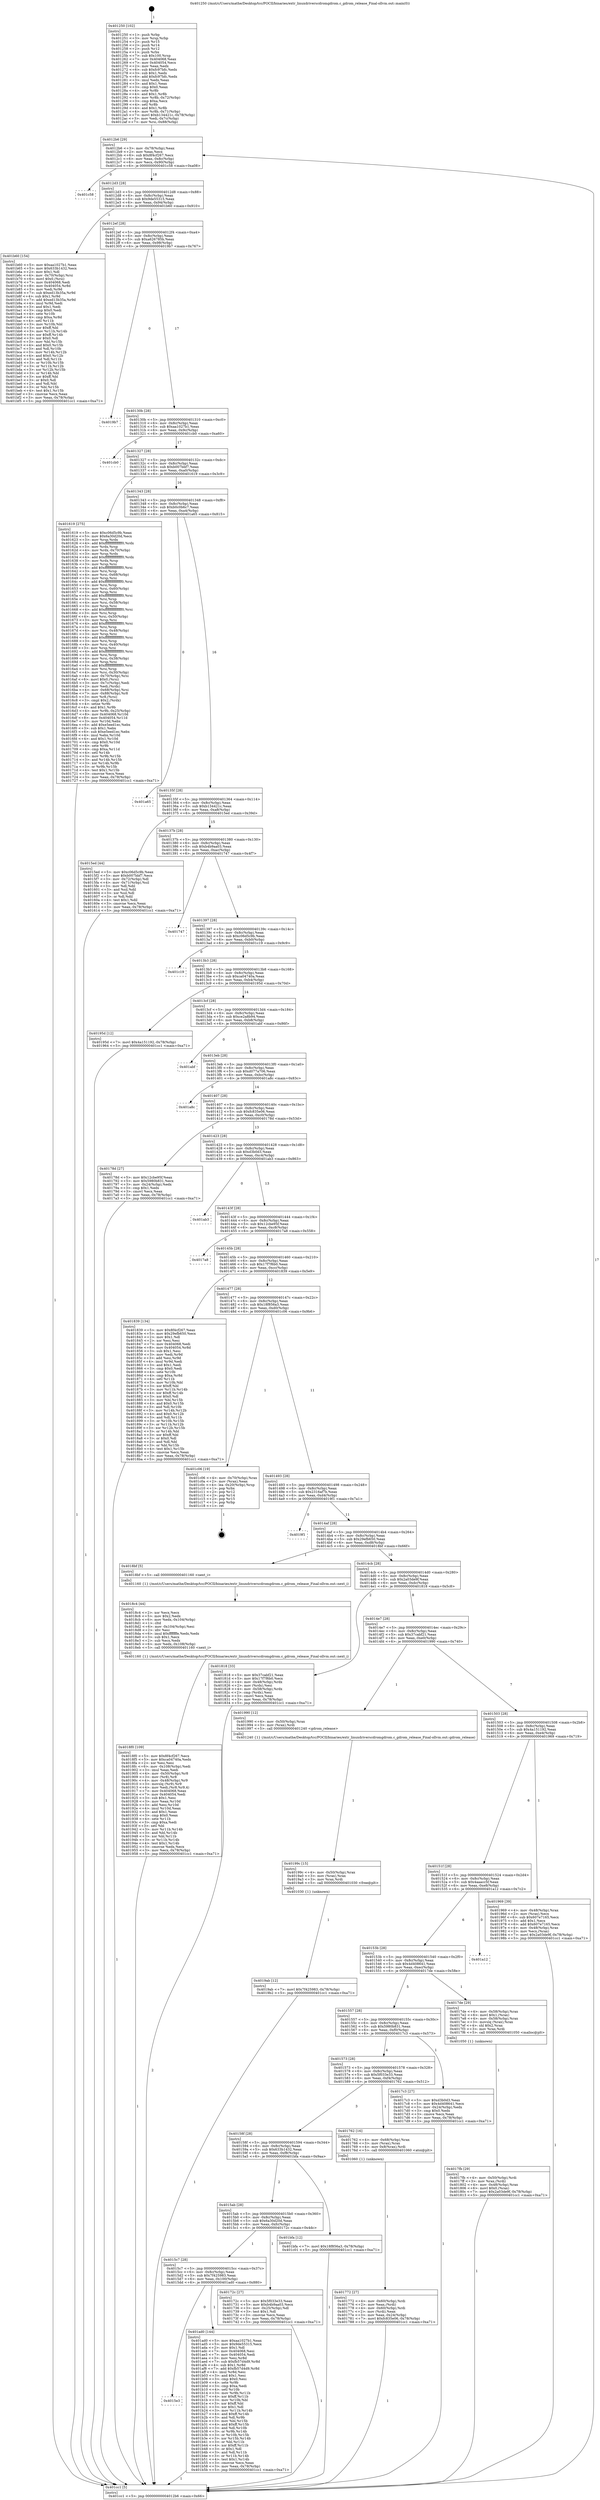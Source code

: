 digraph "0x401250" {
  label = "0x401250 (/mnt/c/Users/mathe/Desktop/tcc/POCII/binaries/extr_linuxdriverscdromgdrom.c_gdrom_release_Final-ollvm.out::main(0))"
  labelloc = "t"
  node[shape=record]

  Entry [label="",width=0.3,height=0.3,shape=circle,fillcolor=black,style=filled]
  "0x4012b6" [label="{
     0x4012b6 [29]\l
     | [instrs]\l
     &nbsp;&nbsp;0x4012b6 \<+3\>: mov -0x78(%rbp),%eax\l
     &nbsp;&nbsp;0x4012b9 \<+2\>: mov %eax,%ecx\l
     &nbsp;&nbsp;0x4012bb \<+6\>: sub $0x8f4cf267,%ecx\l
     &nbsp;&nbsp;0x4012c1 \<+6\>: mov %eax,-0x8c(%rbp)\l
     &nbsp;&nbsp;0x4012c7 \<+6\>: mov %ecx,-0x90(%rbp)\l
     &nbsp;&nbsp;0x4012cd \<+6\>: je 0000000000401c58 \<main+0xa08\>\l
  }"]
  "0x401c58" [label="{
     0x401c58\l
  }", style=dashed]
  "0x4012d3" [label="{
     0x4012d3 [28]\l
     | [instrs]\l
     &nbsp;&nbsp;0x4012d3 \<+5\>: jmp 00000000004012d8 \<main+0x88\>\l
     &nbsp;&nbsp;0x4012d8 \<+6\>: mov -0x8c(%rbp),%eax\l
     &nbsp;&nbsp;0x4012de \<+5\>: sub $0x9de55315,%eax\l
     &nbsp;&nbsp;0x4012e3 \<+6\>: mov %eax,-0x94(%rbp)\l
     &nbsp;&nbsp;0x4012e9 \<+6\>: je 0000000000401b60 \<main+0x910\>\l
  }"]
  Exit [label="",width=0.3,height=0.3,shape=circle,fillcolor=black,style=filled,peripheries=2]
  "0x401b60" [label="{
     0x401b60 [154]\l
     | [instrs]\l
     &nbsp;&nbsp;0x401b60 \<+5\>: mov $0xaa1027b1,%eax\l
     &nbsp;&nbsp;0x401b65 \<+5\>: mov $0x633b1432,%ecx\l
     &nbsp;&nbsp;0x401b6a \<+2\>: mov $0x1,%dl\l
     &nbsp;&nbsp;0x401b6c \<+4\>: mov -0x70(%rbp),%rsi\l
     &nbsp;&nbsp;0x401b70 \<+6\>: movl $0x0,(%rsi)\l
     &nbsp;&nbsp;0x401b76 \<+7\>: mov 0x404068,%edi\l
     &nbsp;&nbsp;0x401b7d \<+8\>: mov 0x404054,%r8d\l
     &nbsp;&nbsp;0x401b85 \<+3\>: mov %edi,%r9d\l
     &nbsp;&nbsp;0x401b88 \<+7\>: sub $0xed13b35a,%r9d\l
     &nbsp;&nbsp;0x401b8f \<+4\>: sub $0x1,%r9d\l
     &nbsp;&nbsp;0x401b93 \<+7\>: add $0xed13b35a,%r9d\l
     &nbsp;&nbsp;0x401b9a \<+4\>: imul %r9d,%edi\l
     &nbsp;&nbsp;0x401b9e \<+3\>: and $0x1,%edi\l
     &nbsp;&nbsp;0x401ba1 \<+3\>: cmp $0x0,%edi\l
     &nbsp;&nbsp;0x401ba4 \<+4\>: sete %r10b\l
     &nbsp;&nbsp;0x401ba8 \<+4\>: cmp $0xa,%r8d\l
     &nbsp;&nbsp;0x401bac \<+4\>: setl %r11b\l
     &nbsp;&nbsp;0x401bb0 \<+3\>: mov %r10b,%bl\l
     &nbsp;&nbsp;0x401bb3 \<+3\>: xor $0xff,%bl\l
     &nbsp;&nbsp;0x401bb6 \<+3\>: mov %r11b,%r14b\l
     &nbsp;&nbsp;0x401bb9 \<+4\>: xor $0xff,%r14b\l
     &nbsp;&nbsp;0x401bbd \<+3\>: xor $0x0,%dl\l
     &nbsp;&nbsp;0x401bc0 \<+3\>: mov %bl,%r15b\l
     &nbsp;&nbsp;0x401bc3 \<+4\>: and $0x0,%r15b\l
     &nbsp;&nbsp;0x401bc7 \<+3\>: and %dl,%r10b\l
     &nbsp;&nbsp;0x401bca \<+3\>: mov %r14b,%r12b\l
     &nbsp;&nbsp;0x401bcd \<+4\>: and $0x0,%r12b\l
     &nbsp;&nbsp;0x401bd1 \<+3\>: and %dl,%r11b\l
     &nbsp;&nbsp;0x401bd4 \<+3\>: or %r10b,%r15b\l
     &nbsp;&nbsp;0x401bd7 \<+3\>: or %r11b,%r12b\l
     &nbsp;&nbsp;0x401bda \<+3\>: xor %r12b,%r15b\l
     &nbsp;&nbsp;0x401bdd \<+3\>: or %r14b,%bl\l
     &nbsp;&nbsp;0x401be0 \<+3\>: xor $0xff,%bl\l
     &nbsp;&nbsp;0x401be3 \<+3\>: or $0x0,%dl\l
     &nbsp;&nbsp;0x401be6 \<+2\>: and %dl,%bl\l
     &nbsp;&nbsp;0x401be8 \<+3\>: or %bl,%r15b\l
     &nbsp;&nbsp;0x401beb \<+4\>: test $0x1,%r15b\l
     &nbsp;&nbsp;0x401bef \<+3\>: cmovne %ecx,%eax\l
     &nbsp;&nbsp;0x401bf2 \<+3\>: mov %eax,-0x78(%rbp)\l
     &nbsp;&nbsp;0x401bf5 \<+5\>: jmp 0000000000401cc1 \<main+0xa71\>\l
  }"]
  "0x4012ef" [label="{
     0x4012ef [28]\l
     | [instrs]\l
     &nbsp;&nbsp;0x4012ef \<+5\>: jmp 00000000004012f4 \<main+0xa4\>\l
     &nbsp;&nbsp;0x4012f4 \<+6\>: mov -0x8c(%rbp),%eax\l
     &nbsp;&nbsp;0x4012fa \<+5\>: sub $0xa626785b,%eax\l
     &nbsp;&nbsp;0x4012ff \<+6\>: mov %eax,-0x98(%rbp)\l
     &nbsp;&nbsp;0x401305 \<+6\>: je 00000000004019b7 \<main+0x767\>\l
  }"]
  "0x4015e3" [label="{
     0x4015e3\l
  }", style=dashed]
  "0x4019b7" [label="{
     0x4019b7\l
  }", style=dashed]
  "0x40130b" [label="{
     0x40130b [28]\l
     | [instrs]\l
     &nbsp;&nbsp;0x40130b \<+5\>: jmp 0000000000401310 \<main+0xc0\>\l
     &nbsp;&nbsp;0x401310 \<+6\>: mov -0x8c(%rbp),%eax\l
     &nbsp;&nbsp;0x401316 \<+5\>: sub $0xaa1027b1,%eax\l
     &nbsp;&nbsp;0x40131b \<+6\>: mov %eax,-0x9c(%rbp)\l
     &nbsp;&nbsp;0x401321 \<+6\>: je 0000000000401cb0 \<main+0xa60\>\l
  }"]
  "0x401ad0" [label="{
     0x401ad0 [144]\l
     | [instrs]\l
     &nbsp;&nbsp;0x401ad0 \<+5\>: mov $0xaa1027b1,%eax\l
     &nbsp;&nbsp;0x401ad5 \<+5\>: mov $0x9de55315,%ecx\l
     &nbsp;&nbsp;0x401ada \<+2\>: mov $0x1,%dl\l
     &nbsp;&nbsp;0x401adc \<+7\>: mov 0x404068,%esi\l
     &nbsp;&nbsp;0x401ae3 \<+7\>: mov 0x404054,%edi\l
     &nbsp;&nbsp;0x401aea \<+3\>: mov %esi,%r8d\l
     &nbsp;&nbsp;0x401aed \<+7\>: sub $0xfb57d4d9,%r8d\l
     &nbsp;&nbsp;0x401af4 \<+4\>: sub $0x1,%r8d\l
     &nbsp;&nbsp;0x401af8 \<+7\>: add $0xfb57d4d9,%r8d\l
     &nbsp;&nbsp;0x401aff \<+4\>: imul %r8d,%esi\l
     &nbsp;&nbsp;0x401b03 \<+3\>: and $0x1,%esi\l
     &nbsp;&nbsp;0x401b06 \<+3\>: cmp $0x0,%esi\l
     &nbsp;&nbsp;0x401b09 \<+4\>: sete %r9b\l
     &nbsp;&nbsp;0x401b0d \<+3\>: cmp $0xa,%edi\l
     &nbsp;&nbsp;0x401b10 \<+4\>: setl %r10b\l
     &nbsp;&nbsp;0x401b14 \<+3\>: mov %r9b,%r11b\l
     &nbsp;&nbsp;0x401b17 \<+4\>: xor $0xff,%r11b\l
     &nbsp;&nbsp;0x401b1b \<+3\>: mov %r10b,%bl\l
     &nbsp;&nbsp;0x401b1e \<+3\>: xor $0xff,%bl\l
     &nbsp;&nbsp;0x401b21 \<+3\>: xor $0x1,%dl\l
     &nbsp;&nbsp;0x401b24 \<+3\>: mov %r11b,%r14b\l
     &nbsp;&nbsp;0x401b27 \<+4\>: and $0xff,%r14b\l
     &nbsp;&nbsp;0x401b2b \<+3\>: and %dl,%r9b\l
     &nbsp;&nbsp;0x401b2e \<+3\>: mov %bl,%r15b\l
     &nbsp;&nbsp;0x401b31 \<+4\>: and $0xff,%r15b\l
     &nbsp;&nbsp;0x401b35 \<+3\>: and %dl,%r10b\l
     &nbsp;&nbsp;0x401b38 \<+3\>: or %r9b,%r14b\l
     &nbsp;&nbsp;0x401b3b \<+3\>: or %r10b,%r15b\l
     &nbsp;&nbsp;0x401b3e \<+3\>: xor %r15b,%r14b\l
     &nbsp;&nbsp;0x401b41 \<+3\>: or %bl,%r11b\l
     &nbsp;&nbsp;0x401b44 \<+4\>: xor $0xff,%r11b\l
     &nbsp;&nbsp;0x401b48 \<+3\>: or $0x1,%dl\l
     &nbsp;&nbsp;0x401b4b \<+3\>: and %dl,%r11b\l
     &nbsp;&nbsp;0x401b4e \<+3\>: or %r11b,%r14b\l
     &nbsp;&nbsp;0x401b51 \<+4\>: test $0x1,%r14b\l
     &nbsp;&nbsp;0x401b55 \<+3\>: cmovne %ecx,%eax\l
     &nbsp;&nbsp;0x401b58 \<+3\>: mov %eax,-0x78(%rbp)\l
     &nbsp;&nbsp;0x401b5b \<+5\>: jmp 0000000000401cc1 \<main+0xa71\>\l
  }"]
  "0x401cb0" [label="{
     0x401cb0\l
  }", style=dashed]
  "0x401327" [label="{
     0x401327 [28]\l
     | [instrs]\l
     &nbsp;&nbsp;0x401327 \<+5\>: jmp 000000000040132c \<main+0xdc\>\l
     &nbsp;&nbsp;0x40132c \<+6\>: mov -0x8c(%rbp),%eax\l
     &nbsp;&nbsp;0x401332 \<+5\>: sub $0xb007bbf7,%eax\l
     &nbsp;&nbsp;0x401337 \<+6\>: mov %eax,-0xa0(%rbp)\l
     &nbsp;&nbsp;0x40133d \<+6\>: je 0000000000401619 \<main+0x3c9\>\l
  }"]
  "0x4019ab" [label="{
     0x4019ab [12]\l
     | [instrs]\l
     &nbsp;&nbsp;0x4019ab \<+7\>: movl $0x7f425983,-0x78(%rbp)\l
     &nbsp;&nbsp;0x4019b2 \<+5\>: jmp 0000000000401cc1 \<main+0xa71\>\l
  }"]
  "0x401619" [label="{
     0x401619 [275]\l
     | [instrs]\l
     &nbsp;&nbsp;0x401619 \<+5\>: mov $0xc06d5c9b,%eax\l
     &nbsp;&nbsp;0x40161e \<+5\>: mov $0x6a30d20d,%ecx\l
     &nbsp;&nbsp;0x401623 \<+3\>: mov %rsp,%rdx\l
     &nbsp;&nbsp;0x401626 \<+4\>: add $0xfffffffffffffff0,%rdx\l
     &nbsp;&nbsp;0x40162a \<+3\>: mov %rdx,%rsp\l
     &nbsp;&nbsp;0x40162d \<+4\>: mov %rdx,-0x70(%rbp)\l
     &nbsp;&nbsp;0x401631 \<+3\>: mov %rsp,%rdx\l
     &nbsp;&nbsp;0x401634 \<+4\>: add $0xfffffffffffffff0,%rdx\l
     &nbsp;&nbsp;0x401638 \<+3\>: mov %rdx,%rsp\l
     &nbsp;&nbsp;0x40163b \<+3\>: mov %rsp,%rsi\l
     &nbsp;&nbsp;0x40163e \<+4\>: add $0xfffffffffffffff0,%rsi\l
     &nbsp;&nbsp;0x401642 \<+3\>: mov %rsi,%rsp\l
     &nbsp;&nbsp;0x401645 \<+4\>: mov %rsi,-0x68(%rbp)\l
     &nbsp;&nbsp;0x401649 \<+3\>: mov %rsp,%rsi\l
     &nbsp;&nbsp;0x40164c \<+4\>: add $0xfffffffffffffff0,%rsi\l
     &nbsp;&nbsp;0x401650 \<+3\>: mov %rsi,%rsp\l
     &nbsp;&nbsp;0x401653 \<+4\>: mov %rsi,-0x60(%rbp)\l
     &nbsp;&nbsp;0x401657 \<+3\>: mov %rsp,%rsi\l
     &nbsp;&nbsp;0x40165a \<+4\>: add $0xfffffffffffffff0,%rsi\l
     &nbsp;&nbsp;0x40165e \<+3\>: mov %rsi,%rsp\l
     &nbsp;&nbsp;0x401661 \<+4\>: mov %rsi,-0x58(%rbp)\l
     &nbsp;&nbsp;0x401665 \<+3\>: mov %rsp,%rsi\l
     &nbsp;&nbsp;0x401668 \<+4\>: add $0xfffffffffffffff0,%rsi\l
     &nbsp;&nbsp;0x40166c \<+3\>: mov %rsi,%rsp\l
     &nbsp;&nbsp;0x40166f \<+4\>: mov %rsi,-0x50(%rbp)\l
     &nbsp;&nbsp;0x401673 \<+3\>: mov %rsp,%rsi\l
     &nbsp;&nbsp;0x401676 \<+4\>: add $0xfffffffffffffff0,%rsi\l
     &nbsp;&nbsp;0x40167a \<+3\>: mov %rsi,%rsp\l
     &nbsp;&nbsp;0x40167d \<+4\>: mov %rsi,-0x48(%rbp)\l
     &nbsp;&nbsp;0x401681 \<+3\>: mov %rsp,%rsi\l
     &nbsp;&nbsp;0x401684 \<+4\>: add $0xfffffffffffffff0,%rsi\l
     &nbsp;&nbsp;0x401688 \<+3\>: mov %rsi,%rsp\l
     &nbsp;&nbsp;0x40168b \<+4\>: mov %rsi,-0x40(%rbp)\l
     &nbsp;&nbsp;0x40168f \<+3\>: mov %rsp,%rsi\l
     &nbsp;&nbsp;0x401692 \<+4\>: add $0xfffffffffffffff0,%rsi\l
     &nbsp;&nbsp;0x401696 \<+3\>: mov %rsi,%rsp\l
     &nbsp;&nbsp;0x401699 \<+4\>: mov %rsi,-0x38(%rbp)\l
     &nbsp;&nbsp;0x40169d \<+3\>: mov %rsp,%rsi\l
     &nbsp;&nbsp;0x4016a0 \<+4\>: add $0xfffffffffffffff0,%rsi\l
     &nbsp;&nbsp;0x4016a4 \<+3\>: mov %rsi,%rsp\l
     &nbsp;&nbsp;0x4016a7 \<+4\>: mov %rsi,-0x30(%rbp)\l
     &nbsp;&nbsp;0x4016ab \<+4\>: mov -0x70(%rbp),%rsi\l
     &nbsp;&nbsp;0x4016af \<+6\>: movl $0x0,(%rsi)\l
     &nbsp;&nbsp;0x4016b5 \<+3\>: mov -0x7c(%rbp),%edi\l
     &nbsp;&nbsp;0x4016b8 \<+2\>: mov %edi,(%rdx)\l
     &nbsp;&nbsp;0x4016ba \<+4\>: mov -0x68(%rbp),%rsi\l
     &nbsp;&nbsp;0x4016be \<+7\>: mov -0x88(%rbp),%r8\l
     &nbsp;&nbsp;0x4016c5 \<+3\>: mov %r8,(%rsi)\l
     &nbsp;&nbsp;0x4016c8 \<+3\>: cmpl $0x2,(%rdx)\l
     &nbsp;&nbsp;0x4016cb \<+4\>: setne %r9b\l
     &nbsp;&nbsp;0x4016cf \<+4\>: and $0x1,%r9b\l
     &nbsp;&nbsp;0x4016d3 \<+4\>: mov %r9b,-0x25(%rbp)\l
     &nbsp;&nbsp;0x4016d7 \<+8\>: mov 0x404068,%r10d\l
     &nbsp;&nbsp;0x4016df \<+8\>: mov 0x404054,%r11d\l
     &nbsp;&nbsp;0x4016e7 \<+3\>: mov %r10d,%ebx\l
     &nbsp;&nbsp;0x4016ea \<+6\>: add $0xe5eed1ec,%ebx\l
     &nbsp;&nbsp;0x4016f0 \<+3\>: sub $0x1,%ebx\l
     &nbsp;&nbsp;0x4016f3 \<+6\>: sub $0xe5eed1ec,%ebx\l
     &nbsp;&nbsp;0x4016f9 \<+4\>: imul %ebx,%r10d\l
     &nbsp;&nbsp;0x4016fd \<+4\>: and $0x1,%r10d\l
     &nbsp;&nbsp;0x401701 \<+4\>: cmp $0x0,%r10d\l
     &nbsp;&nbsp;0x401705 \<+4\>: sete %r9b\l
     &nbsp;&nbsp;0x401709 \<+4\>: cmp $0xa,%r11d\l
     &nbsp;&nbsp;0x40170d \<+4\>: setl %r14b\l
     &nbsp;&nbsp;0x401711 \<+3\>: mov %r9b,%r15b\l
     &nbsp;&nbsp;0x401714 \<+3\>: and %r14b,%r15b\l
     &nbsp;&nbsp;0x401717 \<+3\>: xor %r14b,%r9b\l
     &nbsp;&nbsp;0x40171a \<+3\>: or %r9b,%r15b\l
     &nbsp;&nbsp;0x40171d \<+4\>: test $0x1,%r15b\l
     &nbsp;&nbsp;0x401721 \<+3\>: cmovne %ecx,%eax\l
     &nbsp;&nbsp;0x401724 \<+3\>: mov %eax,-0x78(%rbp)\l
     &nbsp;&nbsp;0x401727 \<+5\>: jmp 0000000000401cc1 \<main+0xa71\>\l
  }"]
  "0x401343" [label="{
     0x401343 [28]\l
     | [instrs]\l
     &nbsp;&nbsp;0x401343 \<+5\>: jmp 0000000000401348 \<main+0xf8\>\l
     &nbsp;&nbsp;0x401348 \<+6\>: mov -0x8c(%rbp),%eax\l
     &nbsp;&nbsp;0x40134e \<+5\>: sub $0xb0c0b6c7,%eax\l
     &nbsp;&nbsp;0x401353 \<+6\>: mov %eax,-0xa4(%rbp)\l
     &nbsp;&nbsp;0x401359 \<+6\>: je 0000000000401a65 \<main+0x815\>\l
  }"]
  "0x40199c" [label="{
     0x40199c [15]\l
     | [instrs]\l
     &nbsp;&nbsp;0x40199c \<+4\>: mov -0x50(%rbp),%rax\l
     &nbsp;&nbsp;0x4019a0 \<+3\>: mov (%rax),%rax\l
     &nbsp;&nbsp;0x4019a3 \<+3\>: mov %rax,%rdi\l
     &nbsp;&nbsp;0x4019a6 \<+5\>: call 0000000000401030 \<free@plt\>\l
     | [calls]\l
     &nbsp;&nbsp;0x401030 \{1\} (unknown)\l
  }"]
  "0x401a65" [label="{
     0x401a65\l
  }", style=dashed]
  "0x40135f" [label="{
     0x40135f [28]\l
     | [instrs]\l
     &nbsp;&nbsp;0x40135f \<+5\>: jmp 0000000000401364 \<main+0x114\>\l
     &nbsp;&nbsp;0x401364 \<+6\>: mov -0x8c(%rbp),%eax\l
     &nbsp;&nbsp;0x40136a \<+5\>: sub $0xb134421c,%eax\l
     &nbsp;&nbsp;0x40136f \<+6\>: mov %eax,-0xa8(%rbp)\l
     &nbsp;&nbsp;0x401375 \<+6\>: je 00000000004015ed \<main+0x39d\>\l
  }"]
  "0x4018f0" [label="{
     0x4018f0 [109]\l
     | [instrs]\l
     &nbsp;&nbsp;0x4018f0 \<+5\>: mov $0x8f4cf267,%ecx\l
     &nbsp;&nbsp;0x4018f5 \<+5\>: mov $0xca04740a,%edx\l
     &nbsp;&nbsp;0x4018fa \<+2\>: xor %esi,%esi\l
     &nbsp;&nbsp;0x4018fc \<+6\>: mov -0x108(%rbp),%edi\l
     &nbsp;&nbsp;0x401902 \<+3\>: imul %eax,%edi\l
     &nbsp;&nbsp;0x401905 \<+4\>: mov -0x50(%rbp),%r8\l
     &nbsp;&nbsp;0x401909 \<+3\>: mov (%r8),%r8\l
     &nbsp;&nbsp;0x40190c \<+4\>: mov -0x48(%rbp),%r9\l
     &nbsp;&nbsp;0x401910 \<+3\>: movslq (%r9),%r9\l
     &nbsp;&nbsp;0x401913 \<+4\>: mov %edi,(%r8,%r9,4)\l
     &nbsp;&nbsp;0x401917 \<+7\>: mov 0x404068,%eax\l
     &nbsp;&nbsp;0x40191e \<+7\>: mov 0x404054,%edi\l
     &nbsp;&nbsp;0x401925 \<+3\>: sub $0x1,%esi\l
     &nbsp;&nbsp;0x401928 \<+3\>: mov %eax,%r10d\l
     &nbsp;&nbsp;0x40192b \<+3\>: add %esi,%r10d\l
     &nbsp;&nbsp;0x40192e \<+4\>: imul %r10d,%eax\l
     &nbsp;&nbsp;0x401932 \<+3\>: and $0x1,%eax\l
     &nbsp;&nbsp;0x401935 \<+3\>: cmp $0x0,%eax\l
     &nbsp;&nbsp;0x401938 \<+4\>: sete %r11b\l
     &nbsp;&nbsp;0x40193c \<+3\>: cmp $0xa,%edi\l
     &nbsp;&nbsp;0x40193f \<+3\>: setl %bl\l
     &nbsp;&nbsp;0x401942 \<+3\>: mov %r11b,%r14b\l
     &nbsp;&nbsp;0x401945 \<+3\>: and %bl,%r14b\l
     &nbsp;&nbsp;0x401948 \<+3\>: xor %bl,%r11b\l
     &nbsp;&nbsp;0x40194b \<+3\>: or %r11b,%r14b\l
     &nbsp;&nbsp;0x40194e \<+4\>: test $0x1,%r14b\l
     &nbsp;&nbsp;0x401952 \<+3\>: cmovne %edx,%ecx\l
     &nbsp;&nbsp;0x401955 \<+3\>: mov %ecx,-0x78(%rbp)\l
     &nbsp;&nbsp;0x401958 \<+5\>: jmp 0000000000401cc1 \<main+0xa71\>\l
  }"]
  "0x4015ed" [label="{
     0x4015ed [44]\l
     | [instrs]\l
     &nbsp;&nbsp;0x4015ed \<+5\>: mov $0xc06d5c9b,%eax\l
     &nbsp;&nbsp;0x4015f2 \<+5\>: mov $0xb007bbf7,%ecx\l
     &nbsp;&nbsp;0x4015f7 \<+3\>: mov -0x72(%rbp),%dl\l
     &nbsp;&nbsp;0x4015fa \<+4\>: mov -0x71(%rbp),%sil\l
     &nbsp;&nbsp;0x4015fe \<+3\>: mov %dl,%dil\l
     &nbsp;&nbsp;0x401601 \<+3\>: and %sil,%dil\l
     &nbsp;&nbsp;0x401604 \<+3\>: xor %sil,%dl\l
     &nbsp;&nbsp;0x401607 \<+3\>: or %dl,%dil\l
     &nbsp;&nbsp;0x40160a \<+4\>: test $0x1,%dil\l
     &nbsp;&nbsp;0x40160e \<+3\>: cmovne %ecx,%eax\l
     &nbsp;&nbsp;0x401611 \<+3\>: mov %eax,-0x78(%rbp)\l
     &nbsp;&nbsp;0x401614 \<+5\>: jmp 0000000000401cc1 \<main+0xa71\>\l
  }"]
  "0x40137b" [label="{
     0x40137b [28]\l
     | [instrs]\l
     &nbsp;&nbsp;0x40137b \<+5\>: jmp 0000000000401380 \<main+0x130\>\l
     &nbsp;&nbsp;0x401380 \<+6\>: mov -0x8c(%rbp),%eax\l
     &nbsp;&nbsp;0x401386 \<+5\>: sub $0xb4b9aa03,%eax\l
     &nbsp;&nbsp;0x40138b \<+6\>: mov %eax,-0xac(%rbp)\l
     &nbsp;&nbsp;0x401391 \<+6\>: je 0000000000401747 \<main+0x4f7\>\l
  }"]
  "0x401cc1" [label="{
     0x401cc1 [5]\l
     | [instrs]\l
     &nbsp;&nbsp;0x401cc1 \<+5\>: jmp 00000000004012b6 \<main+0x66\>\l
  }"]
  "0x401250" [label="{
     0x401250 [102]\l
     | [instrs]\l
     &nbsp;&nbsp;0x401250 \<+1\>: push %rbp\l
     &nbsp;&nbsp;0x401251 \<+3\>: mov %rsp,%rbp\l
     &nbsp;&nbsp;0x401254 \<+2\>: push %r15\l
     &nbsp;&nbsp;0x401256 \<+2\>: push %r14\l
     &nbsp;&nbsp;0x401258 \<+2\>: push %r12\l
     &nbsp;&nbsp;0x40125a \<+1\>: push %rbx\l
     &nbsp;&nbsp;0x40125b \<+7\>: sub $0x100,%rsp\l
     &nbsp;&nbsp;0x401262 \<+7\>: mov 0x404068,%eax\l
     &nbsp;&nbsp;0x401269 \<+7\>: mov 0x404054,%ecx\l
     &nbsp;&nbsp;0x401270 \<+2\>: mov %eax,%edx\l
     &nbsp;&nbsp;0x401272 \<+6\>: sub $0xfc97bfc,%edx\l
     &nbsp;&nbsp;0x401278 \<+3\>: sub $0x1,%edx\l
     &nbsp;&nbsp;0x40127b \<+6\>: add $0xfc97bfc,%edx\l
     &nbsp;&nbsp;0x401281 \<+3\>: imul %edx,%eax\l
     &nbsp;&nbsp;0x401284 \<+3\>: and $0x1,%eax\l
     &nbsp;&nbsp;0x401287 \<+3\>: cmp $0x0,%eax\l
     &nbsp;&nbsp;0x40128a \<+4\>: sete %r8b\l
     &nbsp;&nbsp;0x40128e \<+4\>: and $0x1,%r8b\l
     &nbsp;&nbsp;0x401292 \<+4\>: mov %r8b,-0x72(%rbp)\l
     &nbsp;&nbsp;0x401296 \<+3\>: cmp $0xa,%ecx\l
     &nbsp;&nbsp;0x401299 \<+4\>: setl %r8b\l
     &nbsp;&nbsp;0x40129d \<+4\>: and $0x1,%r8b\l
     &nbsp;&nbsp;0x4012a1 \<+4\>: mov %r8b,-0x71(%rbp)\l
     &nbsp;&nbsp;0x4012a5 \<+7\>: movl $0xb134421c,-0x78(%rbp)\l
     &nbsp;&nbsp;0x4012ac \<+3\>: mov %edi,-0x7c(%rbp)\l
     &nbsp;&nbsp;0x4012af \<+7\>: mov %rsi,-0x88(%rbp)\l
  }"]
  "0x4018c4" [label="{
     0x4018c4 [44]\l
     | [instrs]\l
     &nbsp;&nbsp;0x4018c4 \<+2\>: xor %ecx,%ecx\l
     &nbsp;&nbsp;0x4018c6 \<+5\>: mov $0x2,%edx\l
     &nbsp;&nbsp;0x4018cb \<+6\>: mov %edx,-0x104(%rbp)\l
     &nbsp;&nbsp;0x4018d1 \<+1\>: cltd\l
     &nbsp;&nbsp;0x4018d2 \<+6\>: mov -0x104(%rbp),%esi\l
     &nbsp;&nbsp;0x4018d8 \<+2\>: idiv %esi\l
     &nbsp;&nbsp;0x4018da \<+6\>: imul $0xfffffffe,%edx,%edx\l
     &nbsp;&nbsp;0x4018e0 \<+3\>: sub $0x1,%ecx\l
     &nbsp;&nbsp;0x4018e3 \<+2\>: sub %ecx,%edx\l
     &nbsp;&nbsp;0x4018e5 \<+6\>: mov %edx,-0x108(%rbp)\l
     &nbsp;&nbsp;0x4018eb \<+5\>: call 0000000000401160 \<next_i\>\l
     | [calls]\l
     &nbsp;&nbsp;0x401160 \{1\} (/mnt/c/Users/mathe/Desktop/tcc/POCII/binaries/extr_linuxdriverscdromgdrom.c_gdrom_release_Final-ollvm.out::next_i)\l
  }"]
  "0x4017fb" [label="{
     0x4017fb [29]\l
     | [instrs]\l
     &nbsp;&nbsp;0x4017fb \<+4\>: mov -0x50(%rbp),%rdi\l
     &nbsp;&nbsp;0x4017ff \<+3\>: mov %rax,(%rdi)\l
     &nbsp;&nbsp;0x401802 \<+4\>: mov -0x48(%rbp),%rax\l
     &nbsp;&nbsp;0x401806 \<+6\>: movl $0x0,(%rax)\l
     &nbsp;&nbsp;0x40180c \<+7\>: movl $0x2a03de9f,-0x78(%rbp)\l
     &nbsp;&nbsp;0x401813 \<+5\>: jmp 0000000000401cc1 \<main+0xa71\>\l
  }"]
  "0x401747" [label="{
     0x401747\l
  }", style=dashed]
  "0x401397" [label="{
     0x401397 [28]\l
     | [instrs]\l
     &nbsp;&nbsp;0x401397 \<+5\>: jmp 000000000040139c \<main+0x14c\>\l
     &nbsp;&nbsp;0x40139c \<+6\>: mov -0x8c(%rbp),%eax\l
     &nbsp;&nbsp;0x4013a2 \<+5\>: sub $0xc06d5c9b,%eax\l
     &nbsp;&nbsp;0x4013a7 \<+6\>: mov %eax,-0xb0(%rbp)\l
     &nbsp;&nbsp;0x4013ad \<+6\>: je 0000000000401c19 \<main+0x9c9\>\l
  }"]
  "0x401772" [label="{
     0x401772 [27]\l
     | [instrs]\l
     &nbsp;&nbsp;0x401772 \<+4\>: mov -0x60(%rbp),%rdi\l
     &nbsp;&nbsp;0x401776 \<+2\>: mov %eax,(%rdi)\l
     &nbsp;&nbsp;0x401778 \<+4\>: mov -0x60(%rbp),%rdi\l
     &nbsp;&nbsp;0x40177c \<+2\>: mov (%rdi),%eax\l
     &nbsp;&nbsp;0x40177e \<+3\>: mov %eax,-0x24(%rbp)\l
     &nbsp;&nbsp;0x401781 \<+7\>: movl $0xfc835e06,-0x78(%rbp)\l
     &nbsp;&nbsp;0x401788 \<+5\>: jmp 0000000000401cc1 \<main+0xa71\>\l
  }"]
  "0x401c19" [label="{
     0x401c19\l
  }", style=dashed]
  "0x4013b3" [label="{
     0x4013b3 [28]\l
     | [instrs]\l
     &nbsp;&nbsp;0x4013b3 \<+5\>: jmp 00000000004013b8 \<main+0x168\>\l
     &nbsp;&nbsp;0x4013b8 \<+6\>: mov -0x8c(%rbp),%eax\l
     &nbsp;&nbsp;0x4013be \<+5\>: sub $0xca04740a,%eax\l
     &nbsp;&nbsp;0x4013c3 \<+6\>: mov %eax,-0xb4(%rbp)\l
     &nbsp;&nbsp;0x4013c9 \<+6\>: je 000000000040195d \<main+0x70d\>\l
  }"]
  "0x4015c7" [label="{
     0x4015c7 [28]\l
     | [instrs]\l
     &nbsp;&nbsp;0x4015c7 \<+5\>: jmp 00000000004015cc \<main+0x37c\>\l
     &nbsp;&nbsp;0x4015cc \<+6\>: mov -0x8c(%rbp),%eax\l
     &nbsp;&nbsp;0x4015d2 \<+5\>: sub $0x7f425983,%eax\l
     &nbsp;&nbsp;0x4015d7 \<+6\>: mov %eax,-0x100(%rbp)\l
     &nbsp;&nbsp;0x4015dd \<+6\>: je 0000000000401ad0 \<main+0x880\>\l
  }"]
  "0x40195d" [label="{
     0x40195d [12]\l
     | [instrs]\l
     &nbsp;&nbsp;0x40195d \<+7\>: movl $0x4a151192,-0x78(%rbp)\l
     &nbsp;&nbsp;0x401964 \<+5\>: jmp 0000000000401cc1 \<main+0xa71\>\l
  }"]
  "0x4013cf" [label="{
     0x4013cf [28]\l
     | [instrs]\l
     &nbsp;&nbsp;0x4013cf \<+5\>: jmp 00000000004013d4 \<main+0x184\>\l
     &nbsp;&nbsp;0x4013d4 \<+6\>: mov -0x8c(%rbp),%eax\l
     &nbsp;&nbsp;0x4013da \<+5\>: sub $0xce2a8b94,%eax\l
     &nbsp;&nbsp;0x4013df \<+6\>: mov %eax,-0xb8(%rbp)\l
     &nbsp;&nbsp;0x4013e5 \<+6\>: je 0000000000401abf \<main+0x86f\>\l
  }"]
  "0x40172c" [label="{
     0x40172c [27]\l
     | [instrs]\l
     &nbsp;&nbsp;0x40172c \<+5\>: mov $0x5f033e33,%eax\l
     &nbsp;&nbsp;0x401731 \<+5\>: mov $0xb4b9aa03,%ecx\l
     &nbsp;&nbsp;0x401736 \<+3\>: mov -0x25(%rbp),%dl\l
     &nbsp;&nbsp;0x401739 \<+3\>: test $0x1,%dl\l
     &nbsp;&nbsp;0x40173c \<+3\>: cmovne %ecx,%eax\l
     &nbsp;&nbsp;0x40173f \<+3\>: mov %eax,-0x78(%rbp)\l
     &nbsp;&nbsp;0x401742 \<+5\>: jmp 0000000000401cc1 \<main+0xa71\>\l
  }"]
  "0x401abf" [label="{
     0x401abf\l
  }", style=dashed]
  "0x4013eb" [label="{
     0x4013eb [28]\l
     | [instrs]\l
     &nbsp;&nbsp;0x4013eb \<+5\>: jmp 00000000004013f0 \<main+0x1a0\>\l
     &nbsp;&nbsp;0x4013f0 \<+6\>: mov -0x8c(%rbp),%eax\l
     &nbsp;&nbsp;0x4013f6 \<+5\>: sub $0xd077a706,%eax\l
     &nbsp;&nbsp;0x4013fb \<+6\>: mov %eax,-0xbc(%rbp)\l
     &nbsp;&nbsp;0x401401 \<+6\>: je 0000000000401a8c \<main+0x83c\>\l
  }"]
  "0x4015ab" [label="{
     0x4015ab [28]\l
     | [instrs]\l
     &nbsp;&nbsp;0x4015ab \<+5\>: jmp 00000000004015b0 \<main+0x360\>\l
     &nbsp;&nbsp;0x4015b0 \<+6\>: mov -0x8c(%rbp),%eax\l
     &nbsp;&nbsp;0x4015b6 \<+5\>: sub $0x6a30d20d,%eax\l
     &nbsp;&nbsp;0x4015bb \<+6\>: mov %eax,-0xfc(%rbp)\l
     &nbsp;&nbsp;0x4015c1 \<+6\>: je 000000000040172c \<main+0x4dc\>\l
  }"]
  "0x401a8c" [label="{
     0x401a8c\l
  }", style=dashed]
  "0x401407" [label="{
     0x401407 [28]\l
     | [instrs]\l
     &nbsp;&nbsp;0x401407 \<+5\>: jmp 000000000040140c \<main+0x1bc\>\l
     &nbsp;&nbsp;0x40140c \<+6\>: mov -0x8c(%rbp),%eax\l
     &nbsp;&nbsp;0x401412 \<+5\>: sub $0xfc835e06,%eax\l
     &nbsp;&nbsp;0x401417 \<+6\>: mov %eax,-0xc0(%rbp)\l
     &nbsp;&nbsp;0x40141d \<+6\>: je 000000000040178d \<main+0x53d\>\l
  }"]
  "0x401bfa" [label="{
     0x401bfa [12]\l
     | [instrs]\l
     &nbsp;&nbsp;0x401bfa \<+7\>: movl $0x18f856a3,-0x78(%rbp)\l
     &nbsp;&nbsp;0x401c01 \<+5\>: jmp 0000000000401cc1 \<main+0xa71\>\l
  }"]
  "0x40178d" [label="{
     0x40178d [27]\l
     | [instrs]\l
     &nbsp;&nbsp;0x40178d \<+5\>: mov $0x12cbe95f,%eax\l
     &nbsp;&nbsp;0x401792 \<+5\>: mov $0x5980b831,%ecx\l
     &nbsp;&nbsp;0x401797 \<+3\>: mov -0x24(%rbp),%edx\l
     &nbsp;&nbsp;0x40179a \<+3\>: cmp $0x1,%edx\l
     &nbsp;&nbsp;0x40179d \<+3\>: cmovl %ecx,%eax\l
     &nbsp;&nbsp;0x4017a0 \<+3\>: mov %eax,-0x78(%rbp)\l
     &nbsp;&nbsp;0x4017a3 \<+5\>: jmp 0000000000401cc1 \<main+0xa71\>\l
  }"]
  "0x401423" [label="{
     0x401423 [28]\l
     | [instrs]\l
     &nbsp;&nbsp;0x401423 \<+5\>: jmp 0000000000401428 \<main+0x1d8\>\l
     &nbsp;&nbsp;0x401428 \<+6\>: mov -0x8c(%rbp),%eax\l
     &nbsp;&nbsp;0x40142e \<+5\>: sub $0xd3b0d3,%eax\l
     &nbsp;&nbsp;0x401433 \<+6\>: mov %eax,-0xc4(%rbp)\l
     &nbsp;&nbsp;0x401439 \<+6\>: je 0000000000401ab3 \<main+0x863\>\l
  }"]
  "0x40158f" [label="{
     0x40158f [28]\l
     | [instrs]\l
     &nbsp;&nbsp;0x40158f \<+5\>: jmp 0000000000401594 \<main+0x344\>\l
     &nbsp;&nbsp;0x401594 \<+6\>: mov -0x8c(%rbp),%eax\l
     &nbsp;&nbsp;0x40159a \<+5\>: sub $0x633b1432,%eax\l
     &nbsp;&nbsp;0x40159f \<+6\>: mov %eax,-0xf8(%rbp)\l
     &nbsp;&nbsp;0x4015a5 \<+6\>: je 0000000000401bfa \<main+0x9aa\>\l
  }"]
  "0x401ab3" [label="{
     0x401ab3\l
  }", style=dashed]
  "0x40143f" [label="{
     0x40143f [28]\l
     | [instrs]\l
     &nbsp;&nbsp;0x40143f \<+5\>: jmp 0000000000401444 \<main+0x1f4\>\l
     &nbsp;&nbsp;0x401444 \<+6\>: mov -0x8c(%rbp),%eax\l
     &nbsp;&nbsp;0x40144a \<+5\>: sub $0x12cbe95f,%eax\l
     &nbsp;&nbsp;0x40144f \<+6\>: mov %eax,-0xc8(%rbp)\l
     &nbsp;&nbsp;0x401455 \<+6\>: je 00000000004017a8 \<main+0x558\>\l
  }"]
  "0x401762" [label="{
     0x401762 [16]\l
     | [instrs]\l
     &nbsp;&nbsp;0x401762 \<+4\>: mov -0x68(%rbp),%rax\l
     &nbsp;&nbsp;0x401766 \<+3\>: mov (%rax),%rax\l
     &nbsp;&nbsp;0x401769 \<+4\>: mov 0x8(%rax),%rdi\l
     &nbsp;&nbsp;0x40176d \<+5\>: call 0000000000401060 \<atoi@plt\>\l
     | [calls]\l
     &nbsp;&nbsp;0x401060 \{1\} (unknown)\l
  }"]
  "0x4017a8" [label="{
     0x4017a8\l
  }", style=dashed]
  "0x40145b" [label="{
     0x40145b [28]\l
     | [instrs]\l
     &nbsp;&nbsp;0x40145b \<+5\>: jmp 0000000000401460 \<main+0x210\>\l
     &nbsp;&nbsp;0x401460 \<+6\>: mov -0x8c(%rbp),%eax\l
     &nbsp;&nbsp;0x401466 \<+5\>: sub $0x17f7f6b0,%eax\l
     &nbsp;&nbsp;0x40146b \<+6\>: mov %eax,-0xcc(%rbp)\l
     &nbsp;&nbsp;0x401471 \<+6\>: je 0000000000401839 \<main+0x5e9\>\l
  }"]
  "0x401573" [label="{
     0x401573 [28]\l
     | [instrs]\l
     &nbsp;&nbsp;0x401573 \<+5\>: jmp 0000000000401578 \<main+0x328\>\l
     &nbsp;&nbsp;0x401578 \<+6\>: mov -0x8c(%rbp),%eax\l
     &nbsp;&nbsp;0x40157e \<+5\>: sub $0x5f033e33,%eax\l
     &nbsp;&nbsp;0x401583 \<+6\>: mov %eax,-0xf4(%rbp)\l
     &nbsp;&nbsp;0x401589 \<+6\>: je 0000000000401762 \<main+0x512\>\l
  }"]
  "0x401839" [label="{
     0x401839 [134]\l
     | [instrs]\l
     &nbsp;&nbsp;0x401839 \<+5\>: mov $0x8f4cf267,%eax\l
     &nbsp;&nbsp;0x40183e \<+5\>: mov $0x29efb650,%ecx\l
     &nbsp;&nbsp;0x401843 \<+2\>: mov $0x1,%dl\l
     &nbsp;&nbsp;0x401845 \<+2\>: xor %esi,%esi\l
     &nbsp;&nbsp;0x401847 \<+7\>: mov 0x404068,%edi\l
     &nbsp;&nbsp;0x40184e \<+8\>: mov 0x404054,%r8d\l
     &nbsp;&nbsp;0x401856 \<+3\>: sub $0x1,%esi\l
     &nbsp;&nbsp;0x401859 \<+3\>: mov %edi,%r9d\l
     &nbsp;&nbsp;0x40185c \<+3\>: add %esi,%r9d\l
     &nbsp;&nbsp;0x40185f \<+4\>: imul %r9d,%edi\l
     &nbsp;&nbsp;0x401863 \<+3\>: and $0x1,%edi\l
     &nbsp;&nbsp;0x401866 \<+3\>: cmp $0x0,%edi\l
     &nbsp;&nbsp;0x401869 \<+4\>: sete %r10b\l
     &nbsp;&nbsp;0x40186d \<+4\>: cmp $0xa,%r8d\l
     &nbsp;&nbsp;0x401871 \<+4\>: setl %r11b\l
     &nbsp;&nbsp;0x401875 \<+3\>: mov %r10b,%bl\l
     &nbsp;&nbsp;0x401878 \<+3\>: xor $0xff,%bl\l
     &nbsp;&nbsp;0x40187b \<+3\>: mov %r11b,%r14b\l
     &nbsp;&nbsp;0x40187e \<+4\>: xor $0xff,%r14b\l
     &nbsp;&nbsp;0x401882 \<+3\>: xor $0x0,%dl\l
     &nbsp;&nbsp;0x401885 \<+3\>: mov %bl,%r15b\l
     &nbsp;&nbsp;0x401888 \<+4\>: and $0x0,%r15b\l
     &nbsp;&nbsp;0x40188c \<+3\>: and %dl,%r10b\l
     &nbsp;&nbsp;0x40188f \<+3\>: mov %r14b,%r12b\l
     &nbsp;&nbsp;0x401892 \<+4\>: and $0x0,%r12b\l
     &nbsp;&nbsp;0x401896 \<+3\>: and %dl,%r11b\l
     &nbsp;&nbsp;0x401899 \<+3\>: or %r10b,%r15b\l
     &nbsp;&nbsp;0x40189c \<+3\>: or %r11b,%r12b\l
     &nbsp;&nbsp;0x40189f \<+3\>: xor %r12b,%r15b\l
     &nbsp;&nbsp;0x4018a2 \<+3\>: or %r14b,%bl\l
     &nbsp;&nbsp;0x4018a5 \<+3\>: xor $0xff,%bl\l
     &nbsp;&nbsp;0x4018a8 \<+3\>: or $0x0,%dl\l
     &nbsp;&nbsp;0x4018ab \<+2\>: and %dl,%bl\l
     &nbsp;&nbsp;0x4018ad \<+3\>: or %bl,%r15b\l
     &nbsp;&nbsp;0x4018b0 \<+4\>: test $0x1,%r15b\l
     &nbsp;&nbsp;0x4018b4 \<+3\>: cmovne %ecx,%eax\l
     &nbsp;&nbsp;0x4018b7 \<+3\>: mov %eax,-0x78(%rbp)\l
     &nbsp;&nbsp;0x4018ba \<+5\>: jmp 0000000000401cc1 \<main+0xa71\>\l
  }"]
  "0x401477" [label="{
     0x401477 [28]\l
     | [instrs]\l
     &nbsp;&nbsp;0x401477 \<+5\>: jmp 000000000040147c \<main+0x22c\>\l
     &nbsp;&nbsp;0x40147c \<+6\>: mov -0x8c(%rbp),%eax\l
     &nbsp;&nbsp;0x401482 \<+5\>: sub $0x18f856a3,%eax\l
     &nbsp;&nbsp;0x401487 \<+6\>: mov %eax,-0xd0(%rbp)\l
     &nbsp;&nbsp;0x40148d \<+6\>: je 0000000000401c06 \<main+0x9b6\>\l
  }"]
  "0x4017c3" [label="{
     0x4017c3 [27]\l
     | [instrs]\l
     &nbsp;&nbsp;0x4017c3 \<+5\>: mov $0xd3b0d3,%eax\l
     &nbsp;&nbsp;0x4017c8 \<+5\>: mov $0x4d408641,%ecx\l
     &nbsp;&nbsp;0x4017cd \<+3\>: mov -0x24(%rbp),%edx\l
     &nbsp;&nbsp;0x4017d0 \<+3\>: cmp $0x0,%edx\l
     &nbsp;&nbsp;0x4017d3 \<+3\>: cmove %ecx,%eax\l
     &nbsp;&nbsp;0x4017d6 \<+3\>: mov %eax,-0x78(%rbp)\l
     &nbsp;&nbsp;0x4017d9 \<+5\>: jmp 0000000000401cc1 \<main+0xa71\>\l
  }"]
  "0x401c06" [label="{
     0x401c06 [19]\l
     | [instrs]\l
     &nbsp;&nbsp;0x401c06 \<+4\>: mov -0x70(%rbp),%rax\l
     &nbsp;&nbsp;0x401c0a \<+2\>: mov (%rax),%eax\l
     &nbsp;&nbsp;0x401c0c \<+4\>: lea -0x20(%rbp),%rsp\l
     &nbsp;&nbsp;0x401c10 \<+1\>: pop %rbx\l
     &nbsp;&nbsp;0x401c11 \<+2\>: pop %r12\l
     &nbsp;&nbsp;0x401c13 \<+2\>: pop %r14\l
     &nbsp;&nbsp;0x401c15 \<+2\>: pop %r15\l
     &nbsp;&nbsp;0x401c17 \<+1\>: pop %rbp\l
     &nbsp;&nbsp;0x401c18 \<+1\>: ret\l
  }"]
  "0x401493" [label="{
     0x401493 [28]\l
     | [instrs]\l
     &nbsp;&nbsp;0x401493 \<+5\>: jmp 0000000000401498 \<main+0x248\>\l
     &nbsp;&nbsp;0x401498 \<+6\>: mov -0x8c(%rbp),%eax\l
     &nbsp;&nbsp;0x40149e \<+5\>: sub $0x2316af7b,%eax\l
     &nbsp;&nbsp;0x4014a3 \<+6\>: mov %eax,-0xd4(%rbp)\l
     &nbsp;&nbsp;0x4014a9 \<+6\>: je 00000000004019f1 \<main+0x7a1\>\l
  }"]
  "0x401557" [label="{
     0x401557 [28]\l
     | [instrs]\l
     &nbsp;&nbsp;0x401557 \<+5\>: jmp 000000000040155c \<main+0x30c\>\l
     &nbsp;&nbsp;0x40155c \<+6\>: mov -0x8c(%rbp),%eax\l
     &nbsp;&nbsp;0x401562 \<+5\>: sub $0x5980b831,%eax\l
     &nbsp;&nbsp;0x401567 \<+6\>: mov %eax,-0xf0(%rbp)\l
     &nbsp;&nbsp;0x40156d \<+6\>: je 00000000004017c3 \<main+0x573\>\l
  }"]
  "0x4019f1" [label="{
     0x4019f1\l
  }", style=dashed]
  "0x4014af" [label="{
     0x4014af [28]\l
     | [instrs]\l
     &nbsp;&nbsp;0x4014af \<+5\>: jmp 00000000004014b4 \<main+0x264\>\l
     &nbsp;&nbsp;0x4014b4 \<+6\>: mov -0x8c(%rbp),%eax\l
     &nbsp;&nbsp;0x4014ba \<+5\>: sub $0x29efb650,%eax\l
     &nbsp;&nbsp;0x4014bf \<+6\>: mov %eax,-0xd8(%rbp)\l
     &nbsp;&nbsp;0x4014c5 \<+6\>: je 00000000004018bf \<main+0x66f\>\l
  }"]
  "0x4017de" [label="{
     0x4017de [29]\l
     | [instrs]\l
     &nbsp;&nbsp;0x4017de \<+4\>: mov -0x58(%rbp),%rax\l
     &nbsp;&nbsp;0x4017e2 \<+6\>: movl $0x1,(%rax)\l
     &nbsp;&nbsp;0x4017e8 \<+4\>: mov -0x58(%rbp),%rax\l
     &nbsp;&nbsp;0x4017ec \<+3\>: movslq (%rax),%rax\l
     &nbsp;&nbsp;0x4017ef \<+4\>: shl $0x2,%rax\l
     &nbsp;&nbsp;0x4017f3 \<+3\>: mov %rax,%rdi\l
     &nbsp;&nbsp;0x4017f6 \<+5\>: call 0000000000401050 \<malloc@plt\>\l
     | [calls]\l
     &nbsp;&nbsp;0x401050 \{1\} (unknown)\l
  }"]
  "0x4018bf" [label="{
     0x4018bf [5]\l
     | [instrs]\l
     &nbsp;&nbsp;0x4018bf \<+5\>: call 0000000000401160 \<next_i\>\l
     | [calls]\l
     &nbsp;&nbsp;0x401160 \{1\} (/mnt/c/Users/mathe/Desktop/tcc/POCII/binaries/extr_linuxdriverscdromgdrom.c_gdrom_release_Final-ollvm.out::next_i)\l
  }"]
  "0x4014cb" [label="{
     0x4014cb [28]\l
     | [instrs]\l
     &nbsp;&nbsp;0x4014cb \<+5\>: jmp 00000000004014d0 \<main+0x280\>\l
     &nbsp;&nbsp;0x4014d0 \<+6\>: mov -0x8c(%rbp),%eax\l
     &nbsp;&nbsp;0x4014d6 \<+5\>: sub $0x2a03de9f,%eax\l
     &nbsp;&nbsp;0x4014db \<+6\>: mov %eax,-0xdc(%rbp)\l
     &nbsp;&nbsp;0x4014e1 \<+6\>: je 0000000000401818 \<main+0x5c8\>\l
  }"]
  "0x40153b" [label="{
     0x40153b [28]\l
     | [instrs]\l
     &nbsp;&nbsp;0x40153b \<+5\>: jmp 0000000000401540 \<main+0x2f0\>\l
     &nbsp;&nbsp;0x401540 \<+6\>: mov -0x8c(%rbp),%eax\l
     &nbsp;&nbsp;0x401546 \<+5\>: sub $0x4d408641,%eax\l
     &nbsp;&nbsp;0x40154b \<+6\>: mov %eax,-0xec(%rbp)\l
     &nbsp;&nbsp;0x401551 \<+6\>: je 00000000004017de \<main+0x58e\>\l
  }"]
  "0x401818" [label="{
     0x401818 [33]\l
     | [instrs]\l
     &nbsp;&nbsp;0x401818 \<+5\>: mov $0x37cabf21,%eax\l
     &nbsp;&nbsp;0x40181d \<+5\>: mov $0x17f7f6b0,%ecx\l
     &nbsp;&nbsp;0x401822 \<+4\>: mov -0x48(%rbp),%rdx\l
     &nbsp;&nbsp;0x401826 \<+2\>: mov (%rdx),%esi\l
     &nbsp;&nbsp;0x401828 \<+4\>: mov -0x58(%rbp),%rdx\l
     &nbsp;&nbsp;0x40182c \<+2\>: cmp (%rdx),%esi\l
     &nbsp;&nbsp;0x40182e \<+3\>: cmovl %ecx,%eax\l
     &nbsp;&nbsp;0x401831 \<+3\>: mov %eax,-0x78(%rbp)\l
     &nbsp;&nbsp;0x401834 \<+5\>: jmp 0000000000401cc1 \<main+0xa71\>\l
  }"]
  "0x4014e7" [label="{
     0x4014e7 [28]\l
     | [instrs]\l
     &nbsp;&nbsp;0x4014e7 \<+5\>: jmp 00000000004014ec \<main+0x29c\>\l
     &nbsp;&nbsp;0x4014ec \<+6\>: mov -0x8c(%rbp),%eax\l
     &nbsp;&nbsp;0x4014f2 \<+5\>: sub $0x37cabf21,%eax\l
     &nbsp;&nbsp;0x4014f7 \<+6\>: mov %eax,-0xe0(%rbp)\l
     &nbsp;&nbsp;0x4014fd \<+6\>: je 0000000000401990 \<main+0x740\>\l
  }"]
  "0x401a12" [label="{
     0x401a12\l
  }", style=dashed]
  "0x401990" [label="{
     0x401990 [12]\l
     | [instrs]\l
     &nbsp;&nbsp;0x401990 \<+4\>: mov -0x50(%rbp),%rax\l
     &nbsp;&nbsp;0x401994 \<+3\>: mov (%rax),%rdi\l
     &nbsp;&nbsp;0x401997 \<+5\>: call 0000000000401240 \<gdrom_release\>\l
     | [calls]\l
     &nbsp;&nbsp;0x401240 \{1\} (/mnt/c/Users/mathe/Desktop/tcc/POCII/binaries/extr_linuxdriverscdromgdrom.c_gdrom_release_Final-ollvm.out::gdrom_release)\l
  }"]
  "0x401503" [label="{
     0x401503 [28]\l
     | [instrs]\l
     &nbsp;&nbsp;0x401503 \<+5\>: jmp 0000000000401508 \<main+0x2b8\>\l
     &nbsp;&nbsp;0x401508 \<+6\>: mov -0x8c(%rbp),%eax\l
     &nbsp;&nbsp;0x40150e \<+5\>: sub $0x4a151192,%eax\l
     &nbsp;&nbsp;0x401513 \<+6\>: mov %eax,-0xe4(%rbp)\l
     &nbsp;&nbsp;0x401519 \<+6\>: je 0000000000401969 \<main+0x719\>\l
  }"]
  "0x40151f" [label="{
     0x40151f [28]\l
     | [instrs]\l
     &nbsp;&nbsp;0x40151f \<+5\>: jmp 0000000000401524 \<main+0x2d4\>\l
     &nbsp;&nbsp;0x401524 \<+6\>: mov -0x8c(%rbp),%eax\l
     &nbsp;&nbsp;0x40152a \<+5\>: sub $0x4aaacc5f,%eax\l
     &nbsp;&nbsp;0x40152f \<+6\>: mov %eax,-0xe8(%rbp)\l
     &nbsp;&nbsp;0x401535 \<+6\>: je 0000000000401a12 \<main+0x7c2\>\l
  }"]
  "0x401969" [label="{
     0x401969 [39]\l
     | [instrs]\l
     &nbsp;&nbsp;0x401969 \<+4\>: mov -0x48(%rbp),%rax\l
     &nbsp;&nbsp;0x40196d \<+2\>: mov (%rax),%ecx\l
     &nbsp;&nbsp;0x40196f \<+6\>: sub $0x607e7165,%ecx\l
     &nbsp;&nbsp;0x401975 \<+3\>: add $0x1,%ecx\l
     &nbsp;&nbsp;0x401978 \<+6\>: add $0x607e7165,%ecx\l
     &nbsp;&nbsp;0x40197e \<+4\>: mov -0x48(%rbp),%rax\l
     &nbsp;&nbsp;0x401982 \<+2\>: mov %ecx,(%rax)\l
     &nbsp;&nbsp;0x401984 \<+7\>: movl $0x2a03de9f,-0x78(%rbp)\l
     &nbsp;&nbsp;0x40198b \<+5\>: jmp 0000000000401cc1 \<main+0xa71\>\l
  }"]
  Entry -> "0x401250" [label=" 1"]
  "0x4012b6" -> "0x401c58" [label=" 0"]
  "0x4012b6" -> "0x4012d3" [label=" 18"]
  "0x401c06" -> Exit [label=" 1"]
  "0x4012d3" -> "0x401b60" [label=" 1"]
  "0x4012d3" -> "0x4012ef" [label=" 17"]
  "0x401bfa" -> "0x401cc1" [label=" 1"]
  "0x4012ef" -> "0x4019b7" [label=" 0"]
  "0x4012ef" -> "0x40130b" [label=" 17"]
  "0x401b60" -> "0x401cc1" [label=" 1"]
  "0x40130b" -> "0x401cb0" [label=" 0"]
  "0x40130b" -> "0x401327" [label=" 17"]
  "0x401ad0" -> "0x401cc1" [label=" 1"]
  "0x401327" -> "0x401619" [label=" 1"]
  "0x401327" -> "0x401343" [label=" 16"]
  "0x4015c7" -> "0x401ad0" [label=" 1"]
  "0x401343" -> "0x401a65" [label=" 0"]
  "0x401343" -> "0x40135f" [label=" 16"]
  "0x4015c7" -> "0x4015e3" [label=" 0"]
  "0x40135f" -> "0x4015ed" [label=" 1"]
  "0x40135f" -> "0x40137b" [label=" 15"]
  "0x4015ed" -> "0x401cc1" [label=" 1"]
  "0x401250" -> "0x4012b6" [label=" 1"]
  "0x401cc1" -> "0x4012b6" [label=" 17"]
  "0x4019ab" -> "0x401cc1" [label=" 1"]
  "0x401619" -> "0x401cc1" [label=" 1"]
  "0x40199c" -> "0x4019ab" [label=" 1"]
  "0x40137b" -> "0x401747" [label=" 0"]
  "0x40137b" -> "0x401397" [label=" 15"]
  "0x401990" -> "0x40199c" [label=" 1"]
  "0x401397" -> "0x401c19" [label=" 0"]
  "0x401397" -> "0x4013b3" [label=" 15"]
  "0x401969" -> "0x401cc1" [label=" 1"]
  "0x4013b3" -> "0x40195d" [label=" 1"]
  "0x4013b3" -> "0x4013cf" [label=" 14"]
  "0x40195d" -> "0x401cc1" [label=" 1"]
  "0x4013cf" -> "0x401abf" [label=" 0"]
  "0x4013cf" -> "0x4013eb" [label=" 14"]
  "0x4018f0" -> "0x401cc1" [label=" 1"]
  "0x4013eb" -> "0x401a8c" [label=" 0"]
  "0x4013eb" -> "0x401407" [label=" 14"]
  "0x4018bf" -> "0x4018c4" [label=" 1"]
  "0x401407" -> "0x40178d" [label=" 1"]
  "0x401407" -> "0x401423" [label=" 13"]
  "0x401839" -> "0x401cc1" [label=" 1"]
  "0x401423" -> "0x401ab3" [label=" 0"]
  "0x401423" -> "0x40143f" [label=" 13"]
  "0x4017fb" -> "0x401cc1" [label=" 1"]
  "0x40143f" -> "0x4017a8" [label=" 0"]
  "0x40143f" -> "0x40145b" [label=" 13"]
  "0x4017de" -> "0x4017fb" [label=" 1"]
  "0x40145b" -> "0x401839" [label=" 1"]
  "0x40145b" -> "0x401477" [label=" 12"]
  "0x40178d" -> "0x401cc1" [label=" 1"]
  "0x401477" -> "0x401c06" [label=" 1"]
  "0x401477" -> "0x401493" [label=" 11"]
  "0x401772" -> "0x401cc1" [label=" 1"]
  "0x401493" -> "0x4019f1" [label=" 0"]
  "0x401493" -> "0x4014af" [label=" 11"]
  "0x40172c" -> "0x401cc1" [label=" 1"]
  "0x4014af" -> "0x4018bf" [label=" 1"]
  "0x4014af" -> "0x4014cb" [label=" 10"]
  "0x4015ab" -> "0x4015c7" [label=" 1"]
  "0x4014cb" -> "0x401818" [label=" 2"]
  "0x4014cb" -> "0x4014e7" [label=" 8"]
  "0x4018c4" -> "0x4018f0" [label=" 1"]
  "0x4014e7" -> "0x401990" [label=" 1"]
  "0x4014e7" -> "0x401503" [label=" 7"]
  "0x40158f" -> "0x4015ab" [label=" 2"]
  "0x401503" -> "0x401969" [label=" 1"]
  "0x401503" -> "0x40151f" [label=" 6"]
  "0x40158f" -> "0x401bfa" [label=" 1"]
  "0x40151f" -> "0x401a12" [label=" 0"]
  "0x40151f" -> "0x40153b" [label=" 6"]
  "0x4015ab" -> "0x40172c" [label=" 1"]
  "0x40153b" -> "0x4017de" [label=" 1"]
  "0x40153b" -> "0x401557" [label=" 5"]
  "0x401762" -> "0x401772" [label=" 1"]
  "0x401557" -> "0x4017c3" [label=" 1"]
  "0x401557" -> "0x401573" [label=" 4"]
  "0x4017c3" -> "0x401cc1" [label=" 1"]
  "0x401573" -> "0x401762" [label=" 1"]
  "0x401573" -> "0x40158f" [label=" 3"]
  "0x401818" -> "0x401cc1" [label=" 2"]
}
